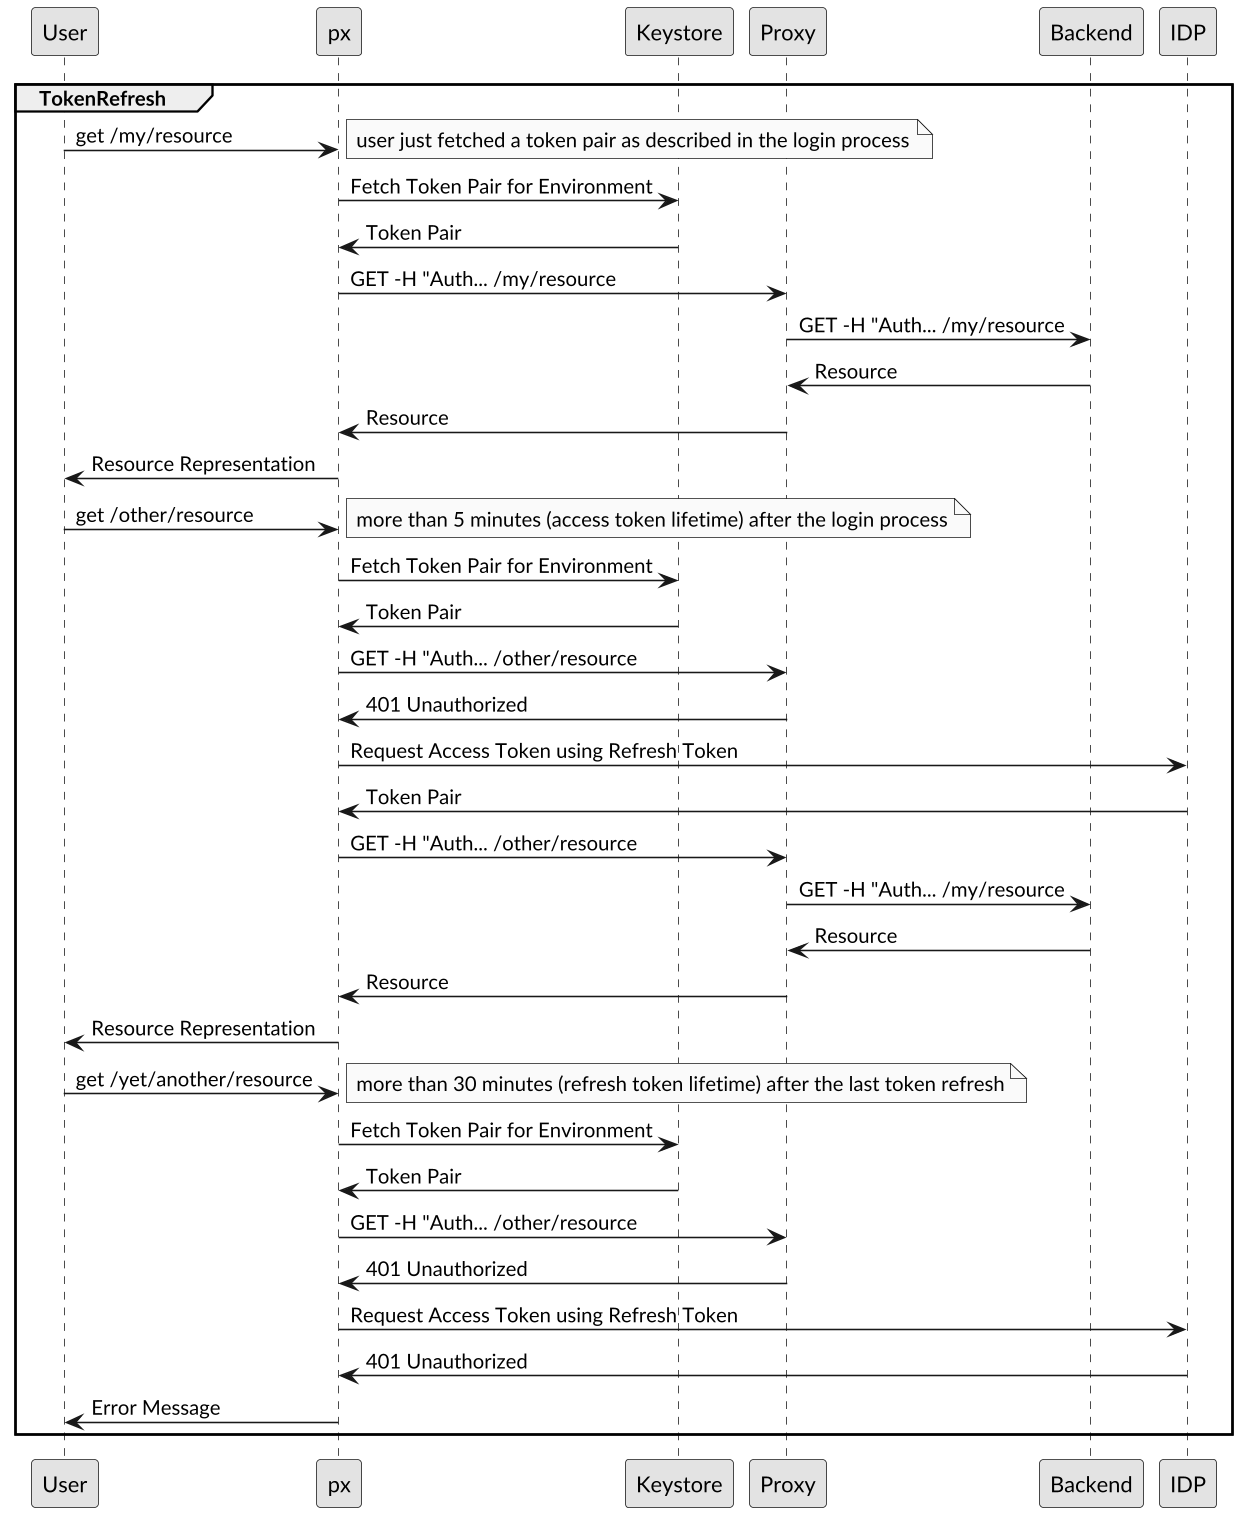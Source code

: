 @startuml

skinparam monochrome true
skinparam defaultFontName Lato
skinparam dpi 150

group TokenRefresh
    User -> px: get /my/resource
    note right: user just fetched a token pair as described in the login process
    px -> Keystore: Fetch Token Pair for Environment
    Keystore -> px: Token Pair
    px -> Proxy: GET -H "Auth... /my/resource
    Proxy -> Backend: GET -H "Auth... /my/resource
    Backend -> Proxy: Resource
    Proxy -> px: Resource
    px -> User: Resource Representation

    User -> px: get /other/resource
    note right: more than 5 minutes (access token lifetime) after the login process
    px -> Keystore: Fetch Token Pair for Environment
    Keystore -> px: Token Pair
    px -> Proxy: GET -H "Auth... /other/resource
    Proxy -> px: 401 Unauthorized
    px -> IDP: Request Access Token using Refresh Token
    IDP -> px: Token Pair
    px -> Proxy: GET -H "Auth... /other/resource
    Proxy -> Backend: GET -H "Auth... /my/resource
    Backend -> Proxy: Resource
    Proxy -> px: Resource
    px -> User: Resource Representation

    User -> px: get /yet/another/resource
    note right: more than 30 minutes (refresh token lifetime) after the last token refresh
    px -> Keystore: Fetch Token Pair for Environment
    Keystore -> px: Token Pair
    px -> Proxy: GET -H "Auth... /other/resource
    Proxy -> px: 401 Unauthorized
    px -> IDP: Request Access Token using Refresh Token
    IDP -> px: 401 Unauthorized
    px -> User: Error Message
end

@enduml
